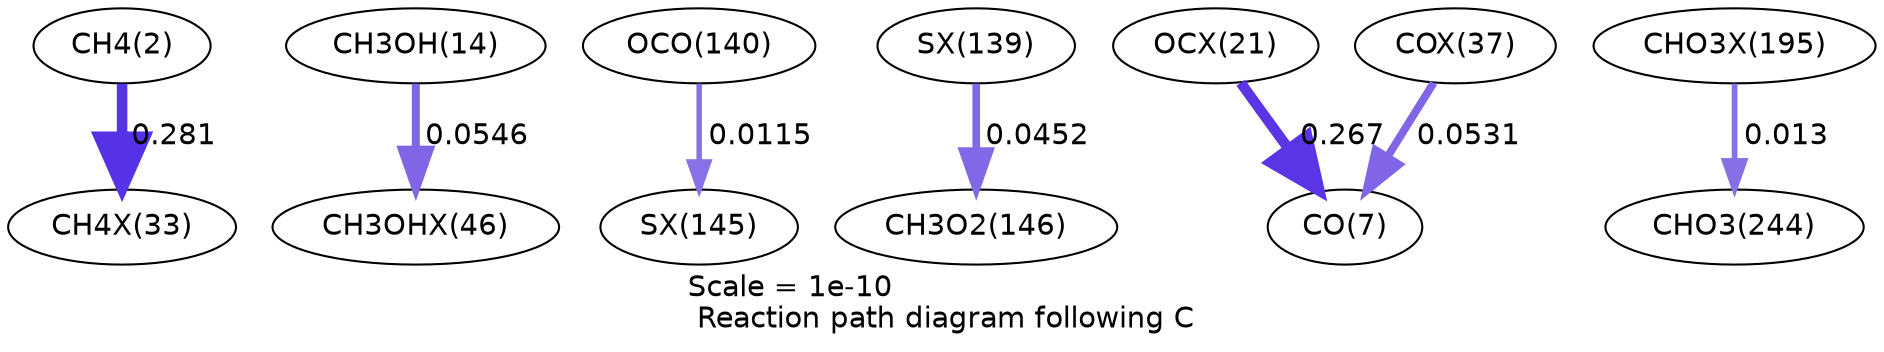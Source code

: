 digraph reaction_paths {
center=1;
s4 -> s43[fontname="Helvetica", penwidth=5.04, arrowsize=2.52, color="0.7, 0.781, 0.9"
, label=" 0.281"];
s16 -> s53[fontname="Helvetica", penwidth=3.81, arrowsize=1.9, color="0.7, 0.555, 0.9"
, label=" 0.0546"];
s28 -> s59[fontname="Helvetica", penwidth=2.63, arrowsize=1.31, color="0.7, 0.511, 0.9"
, label=" 0.0115"];
s57 -> s29[fontname="Helvetica", penwidth=3.66, arrowsize=1.83, color="0.7, 0.545, 0.9"
, label=" 0.0452"];
s36 -> s9[fontname="Helvetica", penwidth=5, arrowsize=2.5, color="0.7, 0.767, 0.9"
, label=" 0.267"];
s47 -> s9[fontname="Helvetica", penwidth=3.78, arrowsize=1.89, color="0.7, 0.553, 0.9"
, label=" 0.0531"];
s60 -> s32[fontname="Helvetica", penwidth=2.72, arrowsize=1.36, color="0.7, 0.513, 0.9"
, label=" 0.013"];
s4 [ fontname="Helvetica", label="CH4(2)"];
s9 [ fontname="Helvetica", label="CO(7)"];
s16 [ fontname="Helvetica", label="CH3OH(14)"];
s28 [ fontname="Helvetica", label="OCO(140)"];
s29 [ fontname="Helvetica", label="CH3O2(146)"];
s32 [ fontname="Helvetica", label="CHO3(244)"];
s36 [ fontname="Helvetica", label="OCX(21)"];
s43 [ fontname="Helvetica", label="CH4X(33)"];
s47 [ fontname="Helvetica", label="COX(37)"];
s53 [ fontname="Helvetica", label="CH3OHX(46)"];
s57 [ fontname="Helvetica", label="SX(139)"];
s59 [ fontname="Helvetica", label="SX(145)"];
s60 [ fontname="Helvetica", label="CHO3X(195)"];
 label = "Scale = 1e-10\l Reaction path diagram following C";
 fontname = "Helvetica";
}
